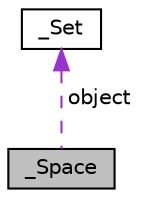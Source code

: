 digraph "_Space"
{
  edge [fontname="Helvetica",fontsize="10",labelfontname="Helvetica",labelfontsize="10"];
  node [fontname="Helvetica",fontsize="10",shape=record];
  Node1 [label="_Space",height=0.2,width=0.4,color="black", fillcolor="grey75", style="filled", fontcolor="black"];
  Node2 -> Node1 [dir="back",color="darkorchid3",fontsize="10",style="dashed",label=" object" ,fontname="Helvetica"];
  Node2 [label="_Set",height=0.2,width=0.4,color="black", fillcolor="white", style="filled",URL="$struct___set.html"];
}
